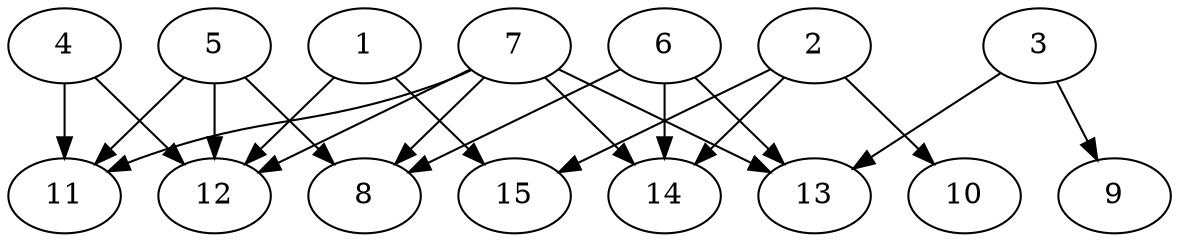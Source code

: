 // DAG automatically generated by daggen at Thu Oct  3 13:59:27 2019
// ./daggen --dot -n 15 --ccr 0.3 --fat 0.9 --regular 0.7 --density 0.5 --mindata 5242880 --maxdata 52428800 
digraph G {
  1 [size="164980053", alpha="0.02", expect_size="49494016"] 
  1 -> 12 [size ="49494016"]
  1 -> 15 [size ="49494016"]
  2 [size="50015573", alpha="0.17", expect_size="15004672"] 
  2 -> 10 [size ="15004672"]
  2 -> 14 [size ="15004672"]
  2 -> 15 [size ="15004672"]
  3 [size="34730667", alpha="0.01", expect_size="10419200"] 
  3 -> 9 [size ="10419200"]
  3 -> 13 [size ="10419200"]
  4 [size="89316693", alpha="0.15", expect_size="26795008"] 
  4 -> 11 [size ="26795008"]
  4 -> 12 [size ="26795008"]
  5 [size="55879680", alpha="0.04", expect_size="16763904"] 
  5 -> 8 [size ="16763904"]
  5 -> 11 [size ="16763904"]
  5 -> 12 [size ="16763904"]
  6 [size="49844907", alpha="0.15", expect_size="14953472"] 
  6 -> 8 [size ="14953472"]
  6 -> 13 [size ="14953472"]
  6 -> 14 [size ="14953472"]
  7 [size="101529600", alpha="0.04", expect_size="30458880"] 
  7 -> 8 [size ="30458880"]
  7 -> 11 [size ="30458880"]
  7 -> 12 [size ="30458880"]
  7 -> 13 [size ="30458880"]
  7 -> 14 [size ="30458880"]
  8 [size="57173333", alpha="0.00", expect_size="17152000"] 
  9 [size="62068053", alpha="0.11", expect_size="18620416"] 
  10 [size="48807253", alpha="0.11", expect_size="14642176"] 
  11 [size="46807040", alpha="0.13", expect_size="14042112"] 
  12 [size="64887467", alpha="0.03", expect_size="19466240"] 
  13 [size="42250240", alpha="0.11", expect_size="12675072"] 
  14 [size="47622827", alpha="0.08", expect_size="14286848"] 
  15 [size="166215680", alpha="0.08", expect_size="49864704"] 
}
